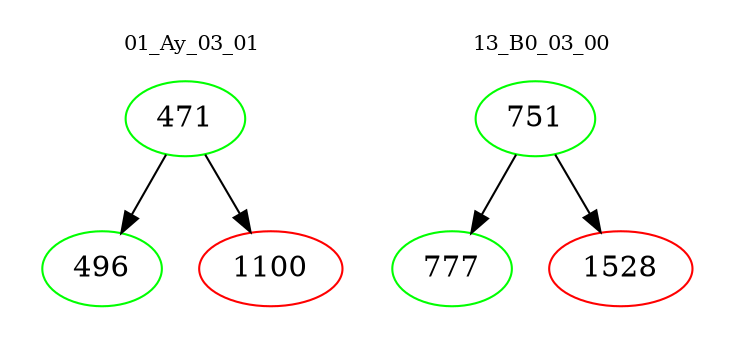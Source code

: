 digraph{
subgraph cluster_0 {
color = white
label = "01_Ay_03_01";
fontsize=10;
T0_471 [label="471", color="green"]
T0_471 -> T0_496 [color="black"]
T0_496 [label="496", color="green"]
T0_471 -> T0_1100 [color="black"]
T0_1100 [label="1100", color="red"]
}
subgraph cluster_1 {
color = white
label = "13_B0_03_00";
fontsize=10;
T1_751 [label="751", color="green"]
T1_751 -> T1_777 [color="black"]
T1_777 [label="777", color="green"]
T1_751 -> T1_1528 [color="black"]
T1_1528 [label="1528", color="red"]
}
}

